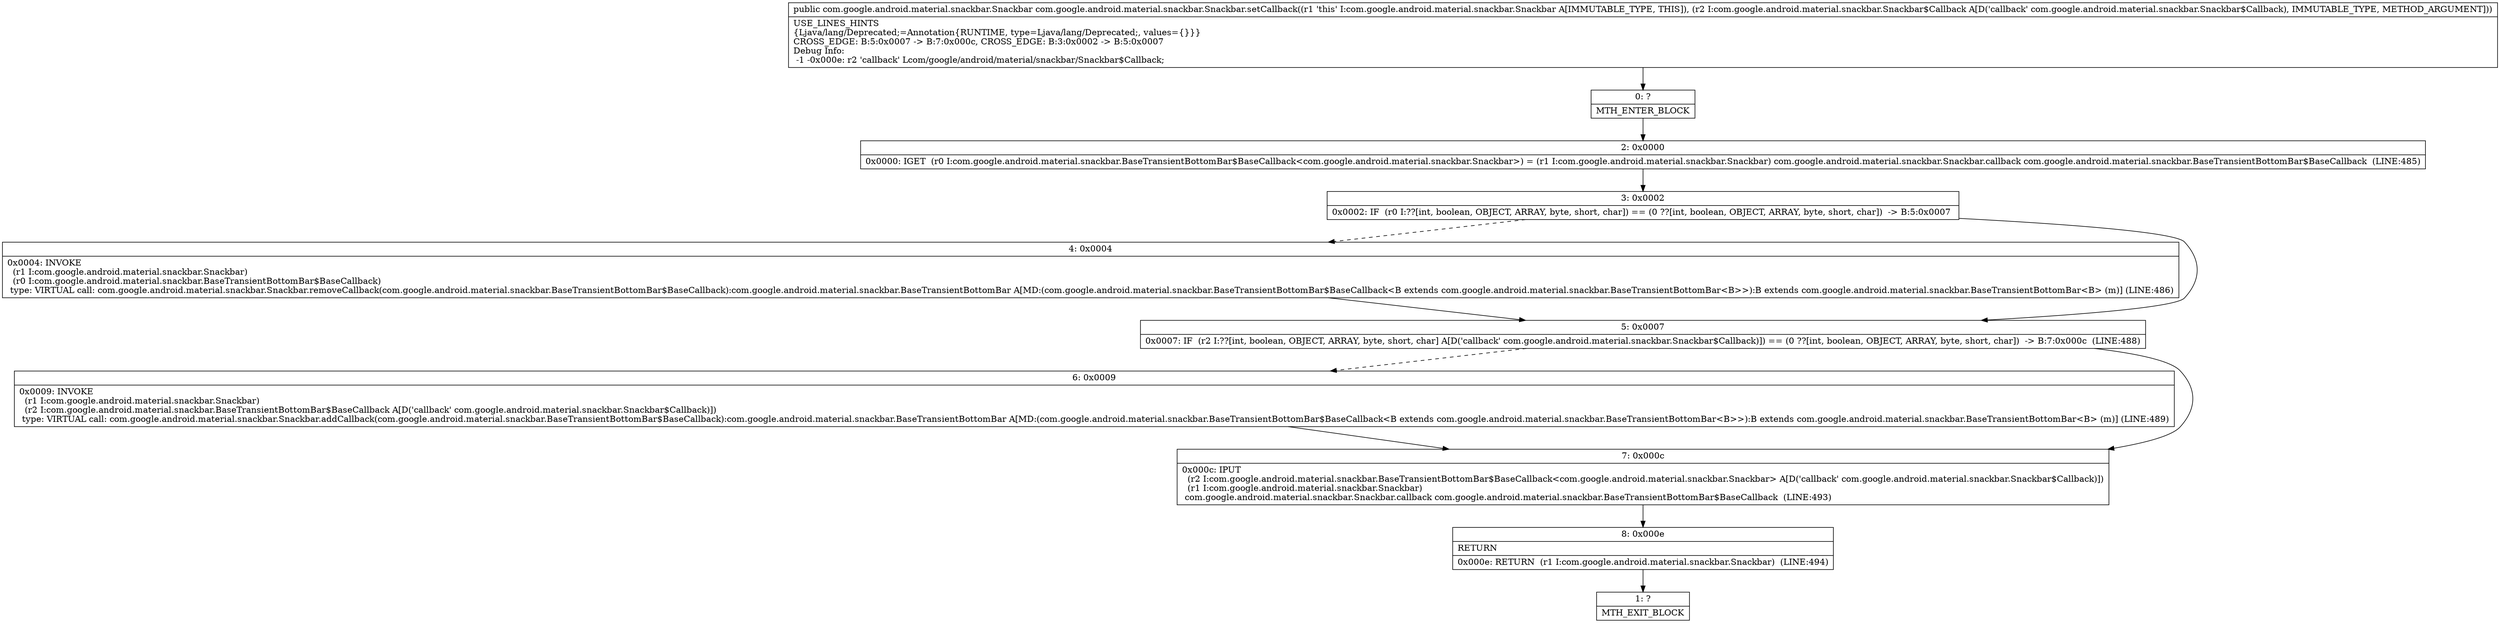 digraph "CFG forcom.google.android.material.snackbar.Snackbar.setCallback(Lcom\/google\/android\/material\/snackbar\/Snackbar$Callback;)Lcom\/google\/android\/material\/snackbar\/Snackbar;" {
Node_0 [shape=record,label="{0\:\ ?|MTH_ENTER_BLOCK\l}"];
Node_2 [shape=record,label="{2\:\ 0x0000|0x0000: IGET  (r0 I:com.google.android.material.snackbar.BaseTransientBottomBar$BaseCallback\<com.google.android.material.snackbar.Snackbar\>) = (r1 I:com.google.android.material.snackbar.Snackbar) com.google.android.material.snackbar.Snackbar.callback com.google.android.material.snackbar.BaseTransientBottomBar$BaseCallback  (LINE:485)\l}"];
Node_3 [shape=record,label="{3\:\ 0x0002|0x0002: IF  (r0 I:??[int, boolean, OBJECT, ARRAY, byte, short, char]) == (0 ??[int, boolean, OBJECT, ARRAY, byte, short, char])  \-\> B:5:0x0007 \l}"];
Node_4 [shape=record,label="{4\:\ 0x0004|0x0004: INVOKE  \l  (r1 I:com.google.android.material.snackbar.Snackbar)\l  (r0 I:com.google.android.material.snackbar.BaseTransientBottomBar$BaseCallback)\l type: VIRTUAL call: com.google.android.material.snackbar.Snackbar.removeCallback(com.google.android.material.snackbar.BaseTransientBottomBar$BaseCallback):com.google.android.material.snackbar.BaseTransientBottomBar A[MD:(com.google.android.material.snackbar.BaseTransientBottomBar$BaseCallback\<B extends com.google.android.material.snackbar.BaseTransientBottomBar\<B\>\>):B extends com.google.android.material.snackbar.BaseTransientBottomBar\<B\> (m)] (LINE:486)\l}"];
Node_5 [shape=record,label="{5\:\ 0x0007|0x0007: IF  (r2 I:??[int, boolean, OBJECT, ARRAY, byte, short, char] A[D('callback' com.google.android.material.snackbar.Snackbar$Callback)]) == (0 ??[int, boolean, OBJECT, ARRAY, byte, short, char])  \-\> B:7:0x000c  (LINE:488)\l}"];
Node_6 [shape=record,label="{6\:\ 0x0009|0x0009: INVOKE  \l  (r1 I:com.google.android.material.snackbar.Snackbar)\l  (r2 I:com.google.android.material.snackbar.BaseTransientBottomBar$BaseCallback A[D('callback' com.google.android.material.snackbar.Snackbar$Callback)])\l type: VIRTUAL call: com.google.android.material.snackbar.Snackbar.addCallback(com.google.android.material.snackbar.BaseTransientBottomBar$BaseCallback):com.google.android.material.snackbar.BaseTransientBottomBar A[MD:(com.google.android.material.snackbar.BaseTransientBottomBar$BaseCallback\<B extends com.google.android.material.snackbar.BaseTransientBottomBar\<B\>\>):B extends com.google.android.material.snackbar.BaseTransientBottomBar\<B\> (m)] (LINE:489)\l}"];
Node_7 [shape=record,label="{7\:\ 0x000c|0x000c: IPUT  \l  (r2 I:com.google.android.material.snackbar.BaseTransientBottomBar$BaseCallback\<com.google.android.material.snackbar.Snackbar\> A[D('callback' com.google.android.material.snackbar.Snackbar$Callback)])\l  (r1 I:com.google.android.material.snackbar.Snackbar)\l com.google.android.material.snackbar.Snackbar.callback com.google.android.material.snackbar.BaseTransientBottomBar$BaseCallback  (LINE:493)\l}"];
Node_8 [shape=record,label="{8\:\ 0x000e|RETURN\l|0x000e: RETURN  (r1 I:com.google.android.material.snackbar.Snackbar)  (LINE:494)\l}"];
Node_1 [shape=record,label="{1\:\ ?|MTH_EXIT_BLOCK\l}"];
MethodNode[shape=record,label="{public com.google.android.material.snackbar.Snackbar com.google.android.material.snackbar.Snackbar.setCallback((r1 'this' I:com.google.android.material.snackbar.Snackbar A[IMMUTABLE_TYPE, THIS]), (r2 I:com.google.android.material.snackbar.Snackbar$Callback A[D('callback' com.google.android.material.snackbar.Snackbar$Callback), IMMUTABLE_TYPE, METHOD_ARGUMENT]))  | USE_LINES_HINTS\l\{Ljava\/lang\/Deprecated;=Annotation\{RUNTIME, type=Ljava\/lang\/Deprecated;, values=\{\}\}\}\lCROSS_EDGE: B:5:0x0007 \-\> B:7:0x000c, CROSS_EDGE: B:3:0x0002 \-\> B:5:0x0007\lDebug Info:\l  \-1 \-0x000e: r2 'callback' Lcom\/google\/android\/material\/snackbar\/Snackbar$Callback;\l}"];
MethodNode -> Node_0;Node_0 -> Node_2;
Node_2 -> Node_3;
Node_3 -> Node_4[style=dashed];
Node_3 -> Node_5;
Node_4 -> Node_5;
Node_5 -> Node_6[style=dashed];
Node_5 -> Node_7;
Node_6 -> Node_7;
Node_7 -> Node_8;
Node_8 -> Node_1;
}

